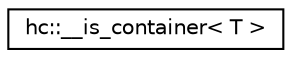 digraph "Graphical Class Hierarchy"
{
  edge [fontname="Helvetica",fontsize="10",labelfontname="Helvetica",labelfontsize="10"];
  node [fontname="Helvetica",fontsize="10",shape=record];
  rankdir="LR";
  Node1 [label="hc::__is_container\< T \>",height=0.2,width=0.4,color="black", fillcolor="white", style="filled",URL="$structhc_1_1____is__container.html"];
}
